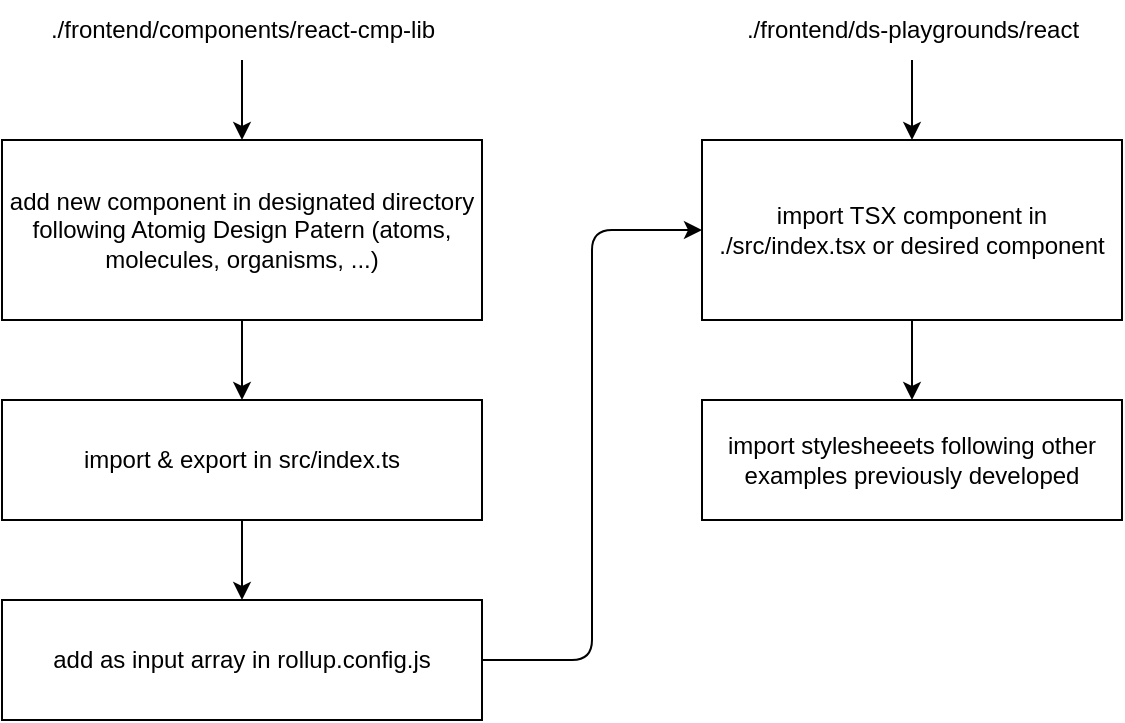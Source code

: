 <mxfile>
    <diagram id="fZcyAI2JWyVYEU7Rd2qn" name="Page-1">
        <mxGraphModel dx="1104" dy="599" grid="1" gridSize="10" guides="1" tooltips="1" connect="1" arrows="1" fold="1" page="1" pageScale="1" pageWidth="1169" pageHeight="827" math="0" shadow="0">
            <root>
                <mxCell id="0"/>
                <mxCell id="1" parent="0"/>
                <mxCell id="8" style="edgeStyle=none;html=1;" edge="1" parent="1" source="3" target="4">
                    <mxGeometry relative="1" as="geometry"/>
                </mxCell>
                <mxCell id="3" value="./frontend/components/react-cmp-lib" style="text;html=1;align=center;verticalAlign=middle;resizable=0;points=[];autosize=1;strokeColor=none;fillColor=none;" vertex="1" parent="1">
                    <mxGeometry x="130" y="280" width="220" height="30" as="geometry"/>
                </mxCell>
                <mxCell id="9" style="edgeStyle=none;html=1;entryX=0.5;entryY=0;entryDx=0;entryDy=0;" edge="1" parent="1" source="4" target="6">
                    <mxGeometry relative="1" as="geometry"/>
                </mxCell>
                <mxCell id="4" value="add new component in designated directory following Atomig Design Patern (atoms, molecules, organisms, ...)" style="whiteSpace=wrap;html=1;" vertex="1" parent="1">
                    <mxGeometry x="120" y="350" width="240" height="90" as="geometry"/>
                </mxCell>
                <mxCell id="10" style="edgeStyle=none;html=1;" edge="1" parent="1" source="6" target="7">
                    <mxGeometry relative="1" as="geometry"/>
                </mxCell>
                <mxCell id="6" value="import &amp;amp; export in src/index.ts" style="whiteSpace=wrap;html=1;" vertex="1" parent="1">
                    <mxGeometry x="120" y="480" width="240" height="60" as="geometry"/>
                </mxCell>
                <mxCell id="13" style="edgeStyle=orthogonalEdgeStyle;html=1;entryX=0;entryY=0.5;entryDx=0;entryDy=0;" edge="1" parent="1" source="7" target="12">
                    <mxGeometry relative="1" as="geometry"/>
                </mxCell>
                <mxCell id="7" value="add as input array in rollup.config.js" style="whiteSpace=wrap;html=1;" vertex="1" parent="1">
                    <mxGeometry x="120" y="580" width="240" height="60" as="geometry"/>
                </mxCell>
                <mxCell id="16" style="edgeStyle=orthogonalEdgeStyle;html=1;" edge="1" parent="1" source="11" target="12">
                    <mxGeometry relative="1" as="geometry"/>
                </mxCell>
                <mxCell id="11" value="./frontend/ds-playgrounds/react" style="text;html=1;align=center;verticalAlign=middle;resizable=0;points=[];autosize=1;strokeColor=none;fillColor=none;" vertex="1" parent="1">
                    <mxGeometry x="480" y="280" width="190" height="30" as="geometry"/>
                </mxCell>
                <mxCell id="15" style="edgeStyle=orthogonalEdgeStyle;html=1;" edge="1" parent="1" source="12" target="14">
                    <mxGeometry relative="1" as="geometry"/>
                </mxCell>
                <mxCell id="12" value="import TSX component in ./src/index.tsx or desired component" style="whiteSpace=wrap;html=1;" vertex="1" parent="1">
                    <mxGeometry x="470" y="350" width="210" height="90" as="geometry"/>
                </mxCell>
                <mxCell id="14" value="import stylesheeets following other examples previously developed" style="whiteSpace=wrap;html=1;" vertex="1" parent="1">
                    <mxGeometry x="470" y="480" width="210" height="60" as="geometry"/>
                </mxCell>
            </root>
        </mxGraphModel>
    </diagram>
</mxfile>